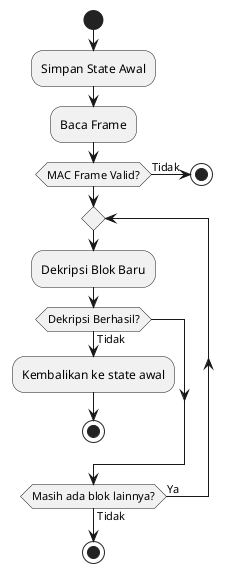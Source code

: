 @startuml ""

start

:Simpan State Awal;
:Baca Frame;

if (MAC Frame Valid?) then (Tidak)
  stop;
endif

repeat
  :Dekripsi Blok Baru;

  if (Dekripsi Berhasil?) then (Tidak)
    :Kembalikan ke state awal;
    stop;
  endif
repeat while (Masih ada blok lainnya?) is (Ya) not (Tidak)

stop

@enduml
